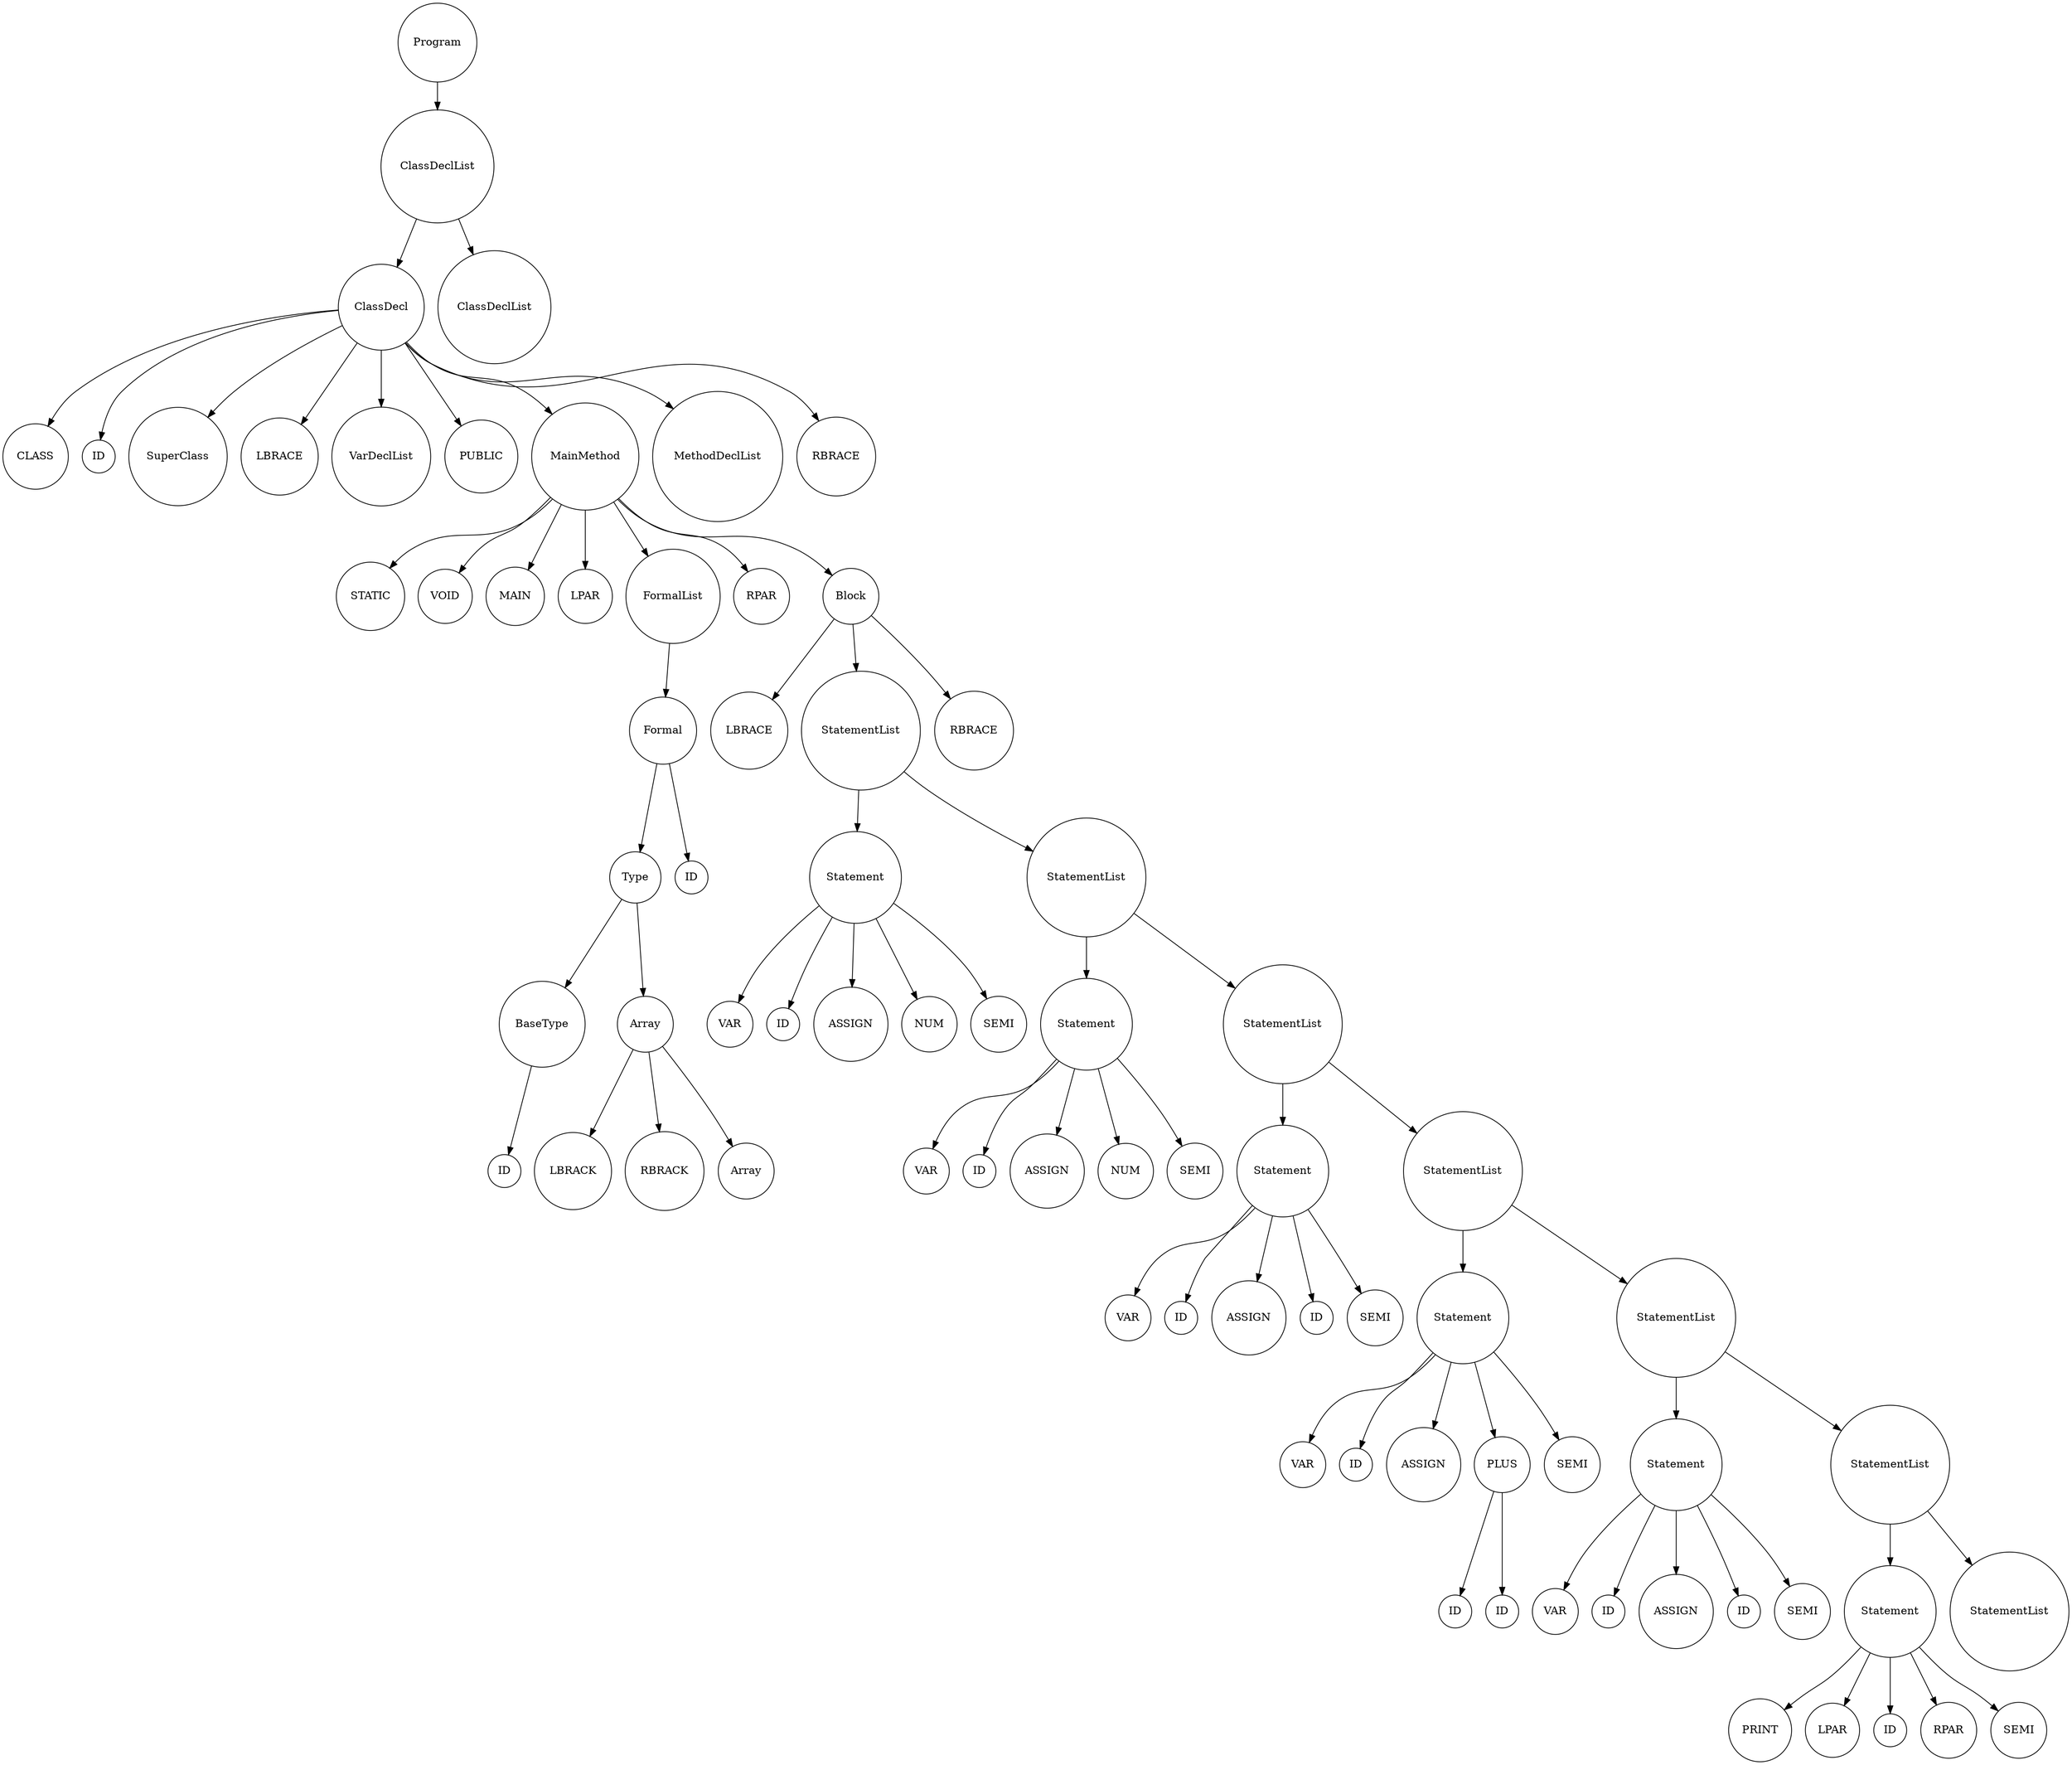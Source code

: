 digraph G {
            rankdir=TB; // Tree-like top-bottom orientation
            node [shape=circle];
              node0 [label="Program"];
  node0_0 [label="ClassDeclList"];
  node0 -> node0_0;
  node0_0_0 [label="ClassDecl"];
  node0_0 -> node0_0_0;
  node0_0_0_0 [label="CLASS"];
  node0_0_0 -> node0_0_0_0;
  node0_0_0_1 [label="ID"];
  node0_0_0 -> node0_0_0_1;
  node0_0_0_2 [label="SuperClass"];
  node0_0_0 -> node0_0_0_2;
  node0_0_0_3 [label="LBRACE"];
  node0_0_0 -> node0_0_0_3;
  node0_0_0_4 [label="VarDeclList"];
  node0_0_0 -> node0_0_0_4;
  node0_0_0_5 [label="PUBLIC"];
  node0_0_0 -> node0_0_0_5;
  node0_0_0_6 [label="MainMethod"];
  node0_0_0 -> node0_0_0_6;
  node0_0_0_6_0 [label="STATIC"];
  node0_0_0_6 -> node0_0_0_6_0;
  node0_0_0_6_1 [label="VOID"];
  node0_0_0_6 -> node0_0_0_6_1;
  node0_0_0_6_2 [label="MAIN"];
  node0_0_0_6 -> node0_0_0_6_2;
  node0_0_0_6_3 [label="LPAR"];
  node0_0_0_6 -> node0_0_0_6_3;
  node0_0_0_6_4 [label="FormalList"];
  node0_0_0_6 -> node0_0_0_6_4;
  node0_0_0_6_4_0 [label="Formal"];
  node0_0_0_6_4 -> node0_0_0_6_4_0;
  node0_0_0_6_4_0_0 [label="Type"];
  node0_0_0_6_4_0 -> node0_0_0_6_4_0_0;
  node0_0_0_6_4_0_0_0 [label="BaseType"];
  node0_0_0_6_4_0_0 -> node0_0_0_6_4_0_0_0;
  node0_0_0_6_4_0_0_0_0 [label="ID"];
  node0_0_0_6_4_0_0_0 -> node0_0_0_6_4_0_0_0_0;
  node0_0_0_6_4_0_0_1 [label="Array"];
  node0_0_0_6_4_0_0 -> node0_0_0_6_4_0_0_1;
  node0_0_0_6_4_0_0_1_0 [label="LBRACK"];
  node0_0_0_6_4_0_0_1 -> node0_0_0_6_4_0_0_1_0;
  node0_0_0_6_4_0_0_1_1 [label="RBRACK"];
  node0_0_0_6_4_0_0_1 -> node0_0_0_6_4_0_0_1_1;
  node0_0_0_6_4_0_0_1_2 [label="Array"];
  node0_0_0_6_4_0_0_1 -> node0_0_0_6_4_0_0_1_2;
  node0_0_0_6_4_0_1 [label="ID"];
  node0_0_0_6_4_0 -> node0_0_0_6_4_0_1;
  node0_0_0_6_5 [label="RPAR"];
  node0_0_0_6 -> node0_0_0_6_5;
  node0_0_0_6_6 [label="Block"];
  node0_0_0_6 -> node0_0_0_6_6;
  node0_0_0_6_6_0 [label="LBRACE"];
  node0_0_0_6_6 -> node0_0_0_6_6_0;
  node0_0_0_6_6_1 [label="StatementList"];
  node0_0_0_6_6 -> node0_0_0_6_6_1;
  node0_0_0_6_6_1_0 [label="Statement"];
  node0_0_0_6_6_1 -> node0_0_0_6_6_1_0;
  node0_0_0_6_6_1_0_0 [label="VAR"];
  node0_0_0_6_6_1_0 -> node0_0_0_6_6_1_0_0;
  node0_0_0_6_6_1_0_1 [label="ID"];
  node0_0_0_6_6_1_0 -> node0_0_0_6_6_1_0_1;
  node0_0_0_6_6_1_0_2 [label="ASSIGN"];
  node0_0_0_6_6_1_0 -> node0_0_0_6_6_1_0_2;
  node0_0_0_6_6_1_0_3 [label="NUM"];
  node0_0_0_6_6_1_0 -> node0_0_0_6_6_1_0_3;
  node0_0_0_6_6_1_0_4 [label="SEMI"];
  node0_0_0_6_6_1_0 -> node0_0_0_6_6_1_0_4;
  node0_0_0_6_6_1_1 [label="StatementList"];
  node0_0_0_6_6_1 -> node0_0_0_6_6_1_1;
  node0_0_0_6_6_1_1_0 [label="Statement"];
  node0_0_0_6_6_1_1 -> node0_0_0_6_6_1_1_0;
  node0_0_0_6_6_1_1_0_0 [label="VAR"];
  node0_0_0_6_6_1_1_0 -> node0_0_0_6_6_1_1_0_0;
  node0_0_0_6_6_1_1_0_1 [label="ID"];
  node0_0_0_6_6_1_1_0 -> node0_0_0_6_6_1_1_0_1;
  node0_0_0_6_6_1_1_0_2 [label="ASSIGN"];
  node0_0_0_6_6_1_1_0 -> node0_0_0_6_6_1_1_0_2;
  node0_0_0_6_6_1_1_0_3 [label="NUM"];
  node0_0_0_6_6_1_1_0 -> node0_0_0_6_6_1_1_0_3;
  node0_0_0_6_6_1_1_0_4 [label="SEMI"];
  node0_0_0_6_6_1_1_0 -> node0_0_0_6_6_1_1_0_4;
  node0_0_0_6_6_1_1_1 [label="StatementList"];
  node0_0_0_6_6_1_1 -> node0_0_0_6_6_1_1_1;
  node0_0_0_6_6_1_1_1_0 [label="Statement"];
  node0_0_0_6_6_1_1_1 -> node0_0_0_6_6_1_1_1_0;
  node0_0_0_6_6_1_1_1_0_0 [label="VAR"];
  node0_0_0_6_6_1_1_1_0 -> node0_0_0_6_6_1_1_1_0_0;
  node0_0_0_6_6_1_1_1_0_1 [label="ID"];
  node0_0_0_6_6_1_1_1_0 -> node0_0_0_6_6_1_1_1_0_1;
  node0_0_0_6_6_1_1_1_0_2 [label="ASSIGN"];
  node0_0_0_6_6_1_1_1_0 -> node0_0_0_6_6_1_1_1_0_2;
  node0_0_0_6_6_1_1_1_0_3 [label="ID"];
  node0_0_0_6_6_1_1_1_0 -> node0_0_0_6_6_1_1_1_0_3;
  node0_0_0_6_6_1_1_1_0_4 [label="SEMI"];
  node0_0_0_6_6_1_1_1_0 -> node0_0_0_6_6_1_1_1_0_4;
  node0_0_0_6_6_1_1_1_1 [label="StatementList"];
  node0_0_0_6_6_1_1_1 -> node0_0_0_6_6_1_1_1_1;
  node0_0_0_6_6_1_1_1_1_0 [label="Statement"];
  node0_0_0_6_6_1_1_1_1 -> node0_0_0_6_6_1_1_1_1_0;
  node0_0_0_6_6_1_1_1_1_0_0 [label="VAR"];
  node0_0_0_6_6_1_1_1_1_0 -> node0_0_0_6_6_1_1_1_1_0_0;
  node0_0_0_6_6_1_1_1_1_0_1 [label="ID"];
  node0_0_0_6_6_1_1_1_1_0 -> node0_0_0_6_6_1_1_1_1_0_1;
  node0_0_0_6_6_1_1_1_1_0_2 [label="ASSIGN"];
  node0_0_0_6_6_1_1_1_1_0 -> node0_0_0_6_6_1_1_1_1_0_2;
  node0_0_0_6_6_1_1_1_1_0_3 [label="PLUS"];
  node0_0_0_6_6_1_1_1_1_0 -> node0_0_0_6_6_1_1_1_1_0_3;
  node0_0_0_6_6_1_1_1_1_0_3_0 [label="ID"];
  node0_0_0_6_6_1_1_1_1_0_3 -> node0_0_0_6_6_1_1_1_1_0_3_0;
  node0_0_0_6_6_1_1_1_1_0_3_1 [label="ID"];
  node0_0_0_6_6_1_1_1_1_0_3 -> node0_0_0_6_6_1_1_1_1_0_3_1;
  node0_0_0_6_6_1_1_1_1_0_4 [label="SEMI"];
  node0_0_0_6_6_1_1_1_1_0 -> node0_0_0_6_6_1_1_1_1_0_4;
  node0_0_0_6_6_1_1_1_1_1 [label="StatementList"];
  node0_0_0_6_6_1_1_1_1 -> node0_0_0_6_6_1_1_1_1_1;
  node0_0_0_6_6_1_1_1_1_1_0 [label="Statement"];
  node0_0_0_6_6_1_1_1_1_1 -> node0_0_0_6_6_1_1_1_1_1_0;
  node0_0_0_6_6_1_1_1_1_1_0_0 [label="VAR"];
  node0_0_0_6_6_1_1_1_1_1_0 -> node0_0_0_6_6_1_1_1_1_1_0_0;
  node0_0_0_6_6_1_1_1_1_1_0_1 [label="ID"];
  node0_0_0_6_6_1_1_1_1_1_0 -> node0_0_0_6_6_1_1_1_1_1_0_1;
  node0_0_0_6_6_1_1_1_1_1_0_2 [label="ASSIGN"];
  node0_0_0_6_6_1_1_1_1_1_0 -> node0_0_0_6_6_1_1_1_1_1_0_2;
  node0_0_0_6_6_1_1_1_1_1_0_3 [label="ID"];
  node0_0_0_6_6_1_1_1_1_1_0 -> node0_0_0_6_6_1_1_1_1_1_0_3;
  node0_0_0_6_6_1_1_1_1_1_0_4 [label="SEMI"];
  node0_0_0_6_6_1_1_1_1_1_0 -> node0_0_0_6_6_1_1_1_1_1_0_4;
  node0_0_0_6_6_1_1_1_1_1_1 [label="StatementList"];
  node0_0_0_6_6_1_1_1_1_1 -> node0_0_0_6_6_1_1_1_1_1_1;
  node0_0_0_6_6_1_1_1_1_1_1_0 [label="Statement"];
  node0_0_0_6_6_1_1_1_1_1_1 -> node0_0_0_6_6_1_1_1_1_1_1_0;
  node0_0_0_6_6_1_1_1_1_1_1_0_0 [label="PRINT"];
  node0_0_0_6_6_1_1_1_1_1_1_0 -> node0_0_0_6_6_1_1_1_1_1_1_0_0;
  node0_0_0_6_6_1_1_1_1_1_1_0_1 [label="LPAR"];
  node0_0_0_6_6_1_1_1_1_1_1_0 -> node0_0_0_6_6_1_1_1_1_1_1_0_1;
  node0_0_0_6_6_1_1_1_1_1_1_0_2 [label="ID"];
  node0_0_0_6_6_1_1_1_1_1_1_0 -> node0_0_0_6_6_1_1_1_1_1_1_0_2;
  node0_0_0_6_6_1_1_1_1_1_1_0_3 [label="RPAR"];
  node0_0_0_6_6_1_1_1_1_1_1_0 -> node0_0_0_6_6_1_1_1_1_1_1_0_3;
  node0_0_0_6_6_1_1_1_1_1_1_0_4 [label="SEMI"];
  node0_0_0_6_6_1_1_1_1_1_1_0 -> node0_0_0_6_6_1_1_1_1_1_1_0_4;
  node0_0_0_6_6_1_1_1_1_1_1_1 [label="StatementList"];
  node0_0_0_6_6_1_1_1_1_1_1 -> node0_0_0_6_6_1_1_1_1_1_1_1;
  node0_0_0_6_6_2 [label="RBRACE"];
  node0_0_0_6_6 -> node0_0_0_6_6_2;
  node0_0_0_7 [label="MethodDeclList"];
  node0_0_0 -> node0_0_0_7;
  node0_0_0_8 [label="RBRACE"];
  node0_0_0 -> node0_0_0_8;
  node0_0_1 [label="ClassDeclList"];
  node0_0 -> node0_0_1;
        }